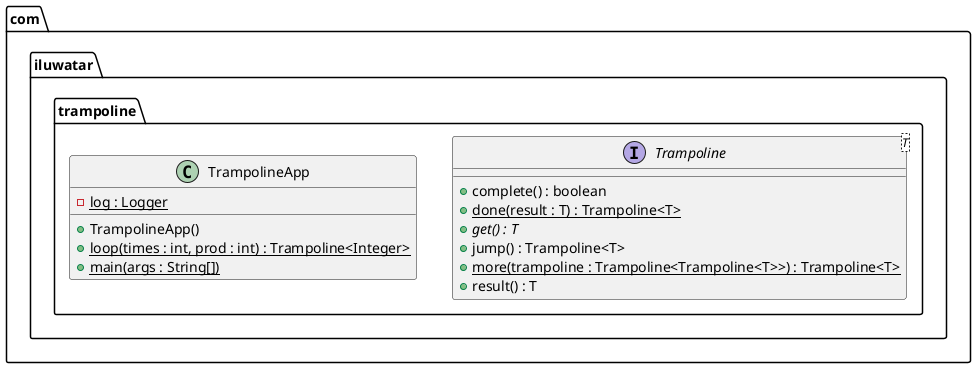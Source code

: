 @startuml
package com.iluwatar.trampoline {
  interface Trampoline<T> {
    + complete() : boolean
    + done(result : T) : Trampoline<T> {static}
    + get() : T {abstract}
    + jump() : Trampoline<T>
    + more(trampoline : Trampoline<Trampoline<T>>) : Trampoline<T> {static}
    + result() : T
  }
  class TrampolineApp {
    - log : Logger {static}
    + TrampolineApp()
    + loop(times : int, prod : int) : Trampoline<Integer> {static}
    + main(args : String[]) {static}
  }
}
@enduml